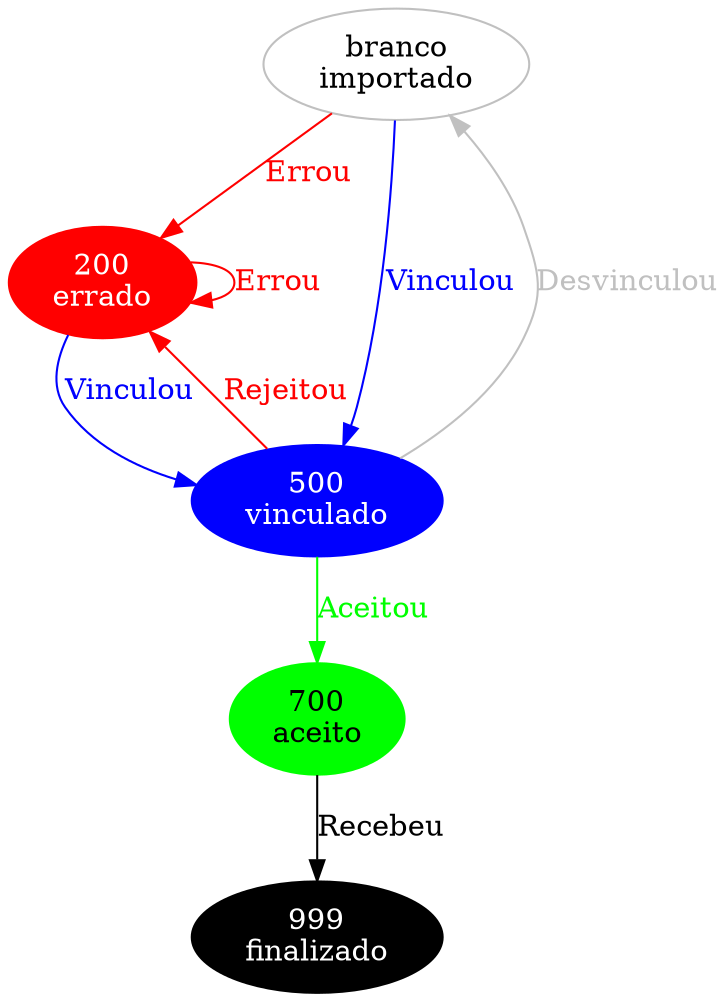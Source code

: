 digraph {
    fontname="helvetica";
    layout="dot";

    branco [color=gray label="branco\nimportado"];
    200 [style=filled color=red fontcolor=white label="200\nerrado"];
    500 [style=filled color=blue fontcolor=white label="500\nvinculado"];
    700 [style=filled color=green label="700\naceito"];
    999 [style=filled color=black fontcolor=white label="999\nfinalizado"];   

    branco -> 500 [color=blue label="Vinculou" fontcolor=blue];
    branco -> 200 [color=red label="Errou" fontcolor=red];
    200 -> 200 [color=red label="Errou" fontcolor=red];
    200 -> 500 [color=blue label="Vinculou" fontcolor=blue];
    500 -> branco [color=gray label="Desvinculou" fontcolor=gray];
    500 -> 200 [color=red label="Rejeitou" fontcolor=red];
    500 -> 700 [color=green label="Aceitou" fontcolor=green];
    700 -> 999 [label="Recebeu"];
}